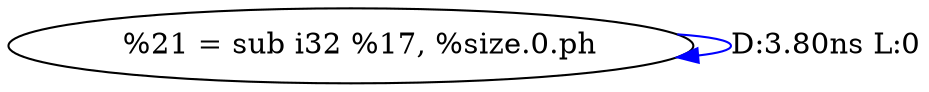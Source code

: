 digraph {
Node0x40fff00[label="  %21 = sub i32 %17, %size.0.ph"];
Node0x40fff00 -> Node0x40fff00[label="D:3.80ns L:0",color=blue];
}
